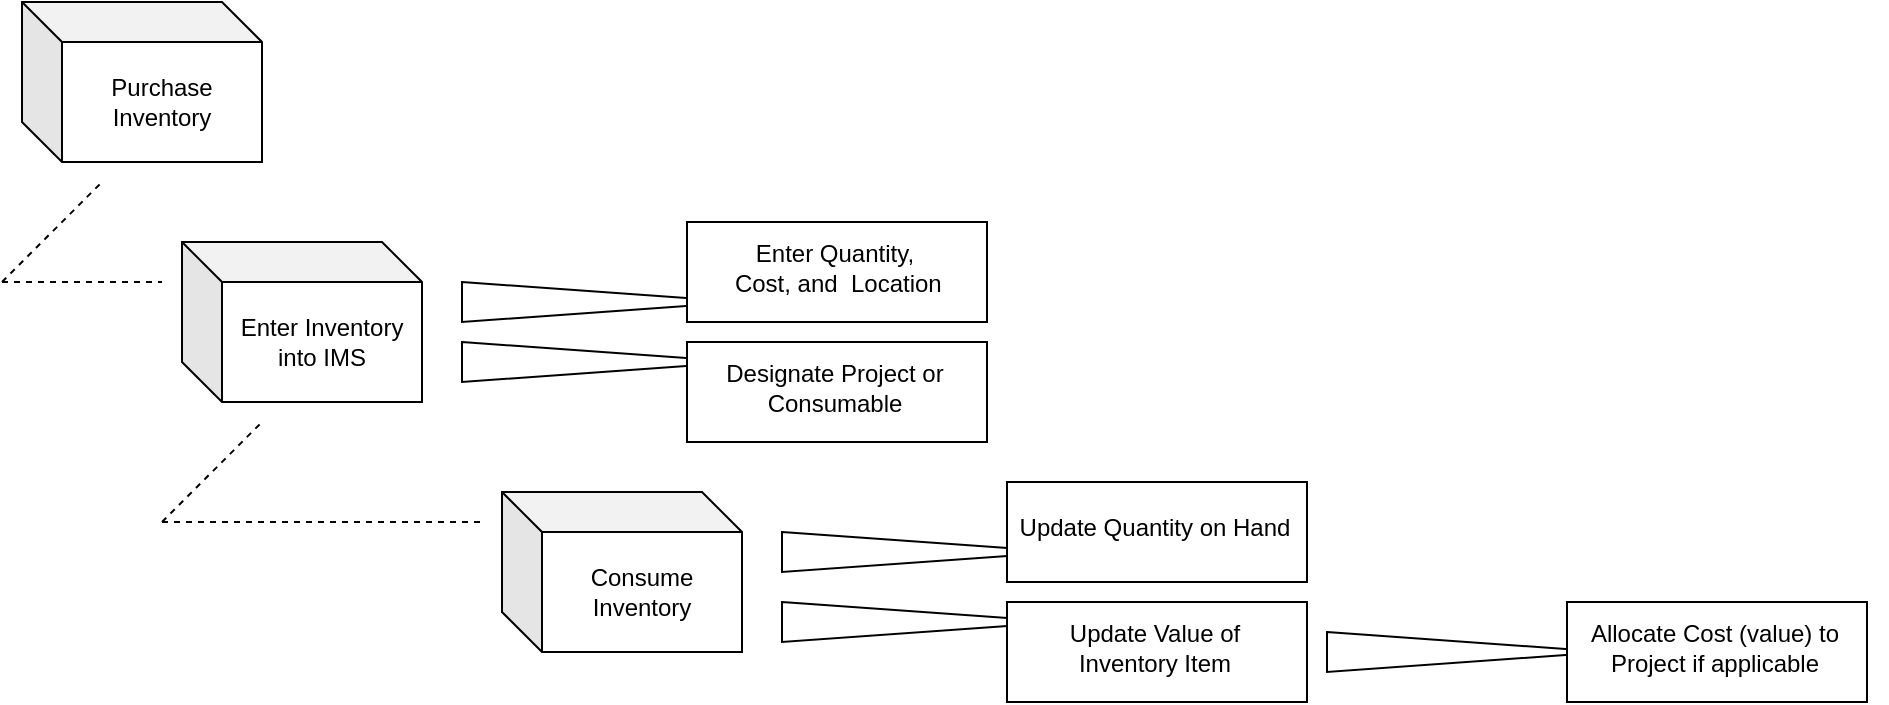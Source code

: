 <mxfile version="26.0.16">
  <diagram name="Page-1" id="zjHUpWR3TNRySho38M5R">
    <mxGraphModel dx="832" dy="529" grid="1" gridSize="10" guides="1" tooltips="1" connect="1" arrows="1" fold="1" page="1" pageScale="1" pageWidth="1100" pageHeight="850" math="0" shadow="0">
      <root>
        <mxCell id="0" />
        <mxCell id="1" parent="0" />
        <mxCell id="XhMY8xU7VFABiF2MBEGG-17" value="" style="triangle;whiteSpace=wrap;html=1;" vertex="1" parent="1">
          <mxGeometry x="300" y="210" width="140" height="20" as="geometry" />
        </mxCell>
        <mxCell id="XhMY8xU7VFABiF2MBEGG-18" value="" style="group" vertex="1" connectable="0" parent="1">
          <mxGeometry x="80" y="40" width="120" height="80" as="geometry" />
        </mxCell>
        <mxCell id="XhMY8xU7VFABiF2MBEGG-1" value="" style="shape=cube;whiteSpace=wrap;html=1;boundedLbl=1;backgroundOutline=1;darkOpacity=0.05;darkOpacity2=0.1;" vertex="1" parent="XhMY8xU7VFABiF2MBEGG-18">
          <mxGeometry width="120" height="80" as="geometry" />
        </mxCell>
        <mxCell id="XhMY8xU7VFABiF2MBEGG-2" value="Purchase Inventory" style="text;strokeColor=none;align=center;fillColor=none;html=1;verticalAlign=middle;whiteSpace=wrap;rounded=0;" vertex="1" parent="XhMY8xU7VFABiF2MBEGG-18">
          <mxGeometry x="20" y="20" width="100" height="60" as="geometry" />
        </mxCell>
        <mxCell id="XhMY8xU7VFABiF2MBEGG-19" value="" style="group" vertex="1" connectable="0" parent="1">
          <mxGeometry x="160" y="160" width="120" height="80" as="geometry" />
        </mxCell>
        <mxCell id="XhMY8xU7VFABiF2MBEGG-3" value="" style="shape=cube;whiteSpace=wrap;html=1;boundedLbl=1;backgroundOutline=1;darkOpacity=0.05;darkOpacity2=0.1;" vertex="1" parent="XhMY8xU7VFABiF2MBEGG-19">
          <mxGeometry width="120" height="80" as="geometry" />
        </mxCell>
        <mxCell id="XhMY8xU7VFABiF2MBEGG-8" value="Enter Inventory into IMS" style="text;strokeColor=none;align=center;fillColor=none;html=1;verticalAlign=middle;whiteSpace=wrap;rounded=0;" vertex="1" parent="XhMY8xU7VFABiF2MBEGG-19">
          <mxGeometry x="25" y="20" width="90" height="60" as="geometry" />
        </mxCell>
        <mxCell id="XhMY8xU7VFABiF2MBEGG-21" value="" style="group" vertex="1" connectable="0" parent="1">
          <mxGeometry x="400" y="210" width="172.5" height="50" as="geometry" />
        </mxCell>
        <mxCell id="XhMY8xU7VFABiF2MBEGG-22" value="" style="rounded=0;whiteSpace=wrap;html=1;" vertex="1" parent="XhMY8xU7VFABiF2MBEGG-21">
          <mxGeometry x="12.5" width="150" height="50" as="geometry" />
        </mxCell>
        <mxCell id="XhMY8xU7VFABiF2MBEGG-23" value="Designate Project or Consumable" style="text;strokeColor=none;align=center;fillColor=none;html=1;verticalAlign=middle;whiteSpace=wrap;rounded=0;" vertex="1" parent="XhMY8xU7VFABiF2MBEGG-21">
          <mxGeometry y="6.5" width="172.5" height="33.5" as="geometry" />
        </mxCell>
        <mxCell id="XhMY8xU7VFABiF2MBEGG-24" value="" style="triangle;whiteSpace=wrap;html=1;" vertex="1" parent="1">
          <mxGeometry x="300" y="180" width="140" height="20" as="geometry" />
        </mxCell>
        <mxCell id="XhMY8xU7VFABiF2MBEGG-20" value="" style="group" vertex="1" connectable="0" parent="1">
          <mxGeometry x="400" y="150" width="172.5" height="50" as="geometry" />
        </mxCell>
        <mxCell id="XhMY8xU7VFABiF2MBEGG-16" value="" style="rounded=0;whiteSpace=wrap;html=1;" vertex="1" parent="XhMY8xU7VFABiF2MBEGG-20">
          <mxGeometry x="12.5" width="150" height="50" as="geometry" />
        </mxCell>
        <mxCell id="XhMY8xU7VFABiF2MBEGG-14" value="&lt;span style=&quot;text-wrap-mode: nowrap;&quot;&gt;Enter Quantity,&lt;/span&gt;&lt;div&gt;&lt;span style=&quot;text-wrap-mode: nowrap;&quot;&gt;&amp;nbsp;Cost, and&amp;nbsp;&lt;/span&gt;&lt;span style=&quot;text-wrap-mode: nowrap; background-color: transparent; color: light-dark(rgb(0, 0, 0), rgb(255, 255, 255));&quot;&gt;&amp;nbsp;Location&lt;/span&gt;&lt;/div&gt;" style="text;strokeColor=none;align=center;fillColor=none;html=1;verticalAlign=middle;whiteSpace=wrap;rounded=0;" vertex="1" parent="XhMY8xU7VFABiF2MBEGG-20">
          <mxGeometry y="6.5" width="172.5" height="33.5" as="geometry" />
        </mxCell>
        <mxCell id="XhMY8xU7VFABiF2MBEGG-26" value="" style="group" vertex="1" connectable="0" parent="1">
          <mxGeometry x="320" y="285" width="120" height="80" as="geometry" />
        </mxCell>
        <mxCell id="XhMY8xU7VFABiF2MBEGG-27" value="" style="shape=cube;whiteSpace=wrap;html=1;boundedLbl=1;backgroundOutline=1;darkOpacity=0.05;darkOpacity2=0.1;" vertex="1" parent="XhMY8xU7VFABiF2MBEGG-26">
          <mxGeometry width="120" height="80" as="geometry" />
        </mxCell>
        <mxCell id="XhMY8xU7VFABiF2MBEGG-28" value="Consume Inventory" style="text;strokeColor=none;align=center;fillColor=none;html=1;verticalAlign=middle;whiteSpace=wrap;rounded=0;" vertex="1" parent="XhMY8xU7VFABiF2MBEGG-26">
          <mxGeometry x="20" y="20" width="100" height="60" as="geometry" />
        </mxCell>
        <mxCell id="XhMY8xU7VFABiF2MBEGG-31" value="" style="group" vertex="1" connectable="0" parent="1">
          <mxGeometry x="70" y="130" width="80" height="50" as="geometry" />
        </mxCell>
        <mxCell id="XhMY8xU7VFABiF2MBEGG-29" value="" style="endArrow=none;dashed=1;html=1;rounded=0;" edge="1" parent="XhMY8xU7VFABiF2MBEGG-31">
          <mxGeometry width="50" height="50" relative="1" as="geometry">
            <mxPoint y="50" as="sourcePoint" />
            <mxPoint x="50" as="targetPoint" />
          </mxGeometry>
        </mxCell>
        <mxCell id="XhMY8xU7VFABiF2MBEGG-30" value="" style="endArrow=none;dashed=1;html=1;rounded=0;" edge="1" parent="XhMY8xU7VFABiF2MBEGG-31">
          <mxGeometry width="50" height="50" relative="1" as="geometry">
            <mxPoint y="50" as="sourcePoint" />
            <mxPoint x="80" y="50" as="targetPoint" />
          </mxGeometry>
        </mxCell>
        <mxCell id="XhMY8xU7VFABiF2MBEGG-35" value="" style="triangle;whiteSpace=wrap;html=1;" vertex="1" parent="1">
          <mxGeometry x="460" y="340" width="140" height="20" as="geometry" />
        </mxCell>
        <mxCell id="XhMY8xU7VFABiF2MBEGG-36" value="" style="group" vertex="1" connectable="0" parent="1">
          <mxGeometry x="560" y="340" width="172.5" height="50" as="geometry" />
        </mxCell>
        <mxCell id="XhMY8xU7VFABiF2MBEGG-37" value="" style="rounded=0;whiteSpace=wrap;html=1;" vertex="1" parent="XhMY8xU7VFABiF2MBEGG-36">
          <mxGeometry x="12.5" width="150" height="50" as="geometry" />
        </mxCell>
        <mxCell id="XhMY8xU7VFABiF2MBEGG-38" value="Update Value of&lt;div&gt;Inventory Item&lt;/div&gt;" style="text;strokeColor=none;align=center;fillColor=none;html=1;verticalAlign=middle;whiteSpace=wrap;rounded=0;" vertex="1" parent="XhMY8xU7VFABiF2MBEGG-36">
          <mxGeometry y="6.5" width="172.5" height="33.5" as="geometry" />
        </mxCell>
        <mxCell id="XhMY8xU7VFABiF2MBEGG-39" value="" style="triangle;whiteSpace=wrap;html=1;" vertex="1" parent="1">
          <mxGeometry x="460" y="305" width="140" height="20" as="geometry" />
        </mxCell>
        <mxCell id="XhMY8xU7VFABiF2MBEGG-40" value="" style="group" vertex="1" connectable="0" parent="1">
          <mxGeometry x="560" y="280" width="172.5" height="50" as="geometry" />
        </mxCell>
        <mxCell id="XhMY8xU7VFABiF2MBEGG-41" value="" style="rounded=0;whiteSpace=wrap;html=1;" vertex="1" parent="XhMY8xU7VFABiF2MBEGG-40">
          <mxGeometry x="12.5" width="150" height="50" as="geometry" />
        </mxCell>
        <mxCell id="XhMY8xU7VFABiF2MBEGG-42" value="Update Quantity on Hand" style="text;strokeColor=none;align=center;fillColor=none;html=1;verticalAlign=middle;whiteSpace=wrap;rounded=0;" vertex="1" parent="XhMY8xU7VFABiF2MBEGG-40">
          <mxGeometry y="6.5" width="172.5" height="33.5" as="geometry" />
        </mxCell>
        <mxCell id="XhMY8xU7VFABiF2MBEGG-43" value="" style="triangle;whiteSpace=wrap;html=1;" vertex="1" parent="1">
          <mxGeometry x="732.5" y="355" width="140" height="20" as="geometry" />
        </mxCell>
        <mxCell id="XhMY8xU7VFABiF2MBEGG-44" value="" style="group" vertex="1" connectable="0" parent="1">
          <mxGeometry x="840" y="340" width="172.5" height="50" as="geometry" />
        </mxCell>
        <mxCell id="XhMY8xU7VFABiF2MBEGG-45" value="" style="rounded=0;whiteSpace=wrap;html=1;" vertex="1" parent="XhMY8xU7VFABiF2MBEGG-44">
          <mxGeometry x="12.5" width="150" height="50" as="geometry" />
        </mxCell>
        <mxCell id="XhMY8xU7VFABiF2MBEGG-46" value="&lt;div&gt;Allocate Cost (value) to&lt;/div&gt;&lt;div&gt;Project if applicable&lt;/div&gt;" style="text;strokeColor=none;align=center;fillColor=none;html=1;verticalAlign=middle;whiteSpace=wrap;rounded=0;" vertex="1" parent="XhMY8xU7VFABiF2MBEGG-44">
          <mxGeometry y="6.5" width="172.5" height="33.5" as="geometry" />
        </mxCell>
        <mxCell id="XhMY8xU7VFABiF2MBEGG-47" value="" style="endArrow=none;dashed=1;html=1;rounded=0;" edge="1" parent="1">
          <mxGeometry width="50" height="50" relative="1" as="geometry">
            <mxPoint x="150" y="300" as="sourcePoint" />
            <mxPoint x="200" y="250" as="targetPoint" />
          </mxGeometry>
        </mxCell>
        <mxCell id="XhMY8xU7VFABiF2MBEGG-48" value="" style="endArrow=none;dashed=1;html=1;rounded=0;" edge="1" parent="1">
          <mxGeometry width="50" height="50" relative="1" as="geometry">
            <mxPoint x="150" y="300" as="sourcePoint" />
            <mxPoint x="310" y="300" as="targetPoint" />
          </mxGeometry>
        </mxCell>
      </root>
    </mxGraphModel>
  </diagram>
</mxfile>
